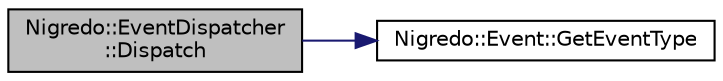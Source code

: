 digraph "Nigredo::EventDispatcher::Dispatch"
{
  edge [fontname="Helvetica",fontsize="10",labelfontname="Helvetica",labelfontsize="10"];
  node [fontname="Helvetica",fontsize="10",shape=record];
  rankdir="LR";
  Node1 [label="Nigredo::EventDispatcher\l::Dispatch",height=0.2,width=0.4,color="black", fillcolor="grey75", style="filled" fontcolor="black"];
  Node1 -> Node2 [color="midnightblue",fontsize="10",style="solid",fontname="Helvetica"];
  Node2 [label="Nigredo::Event::GetEventType",height=0.2,width=0.4,color="black", fillcolor="white", style="filled",URL="$class_nigredo_1_1_event.html#a4606c2812ac63c96b8cebe4cf7bceb67"];
}
